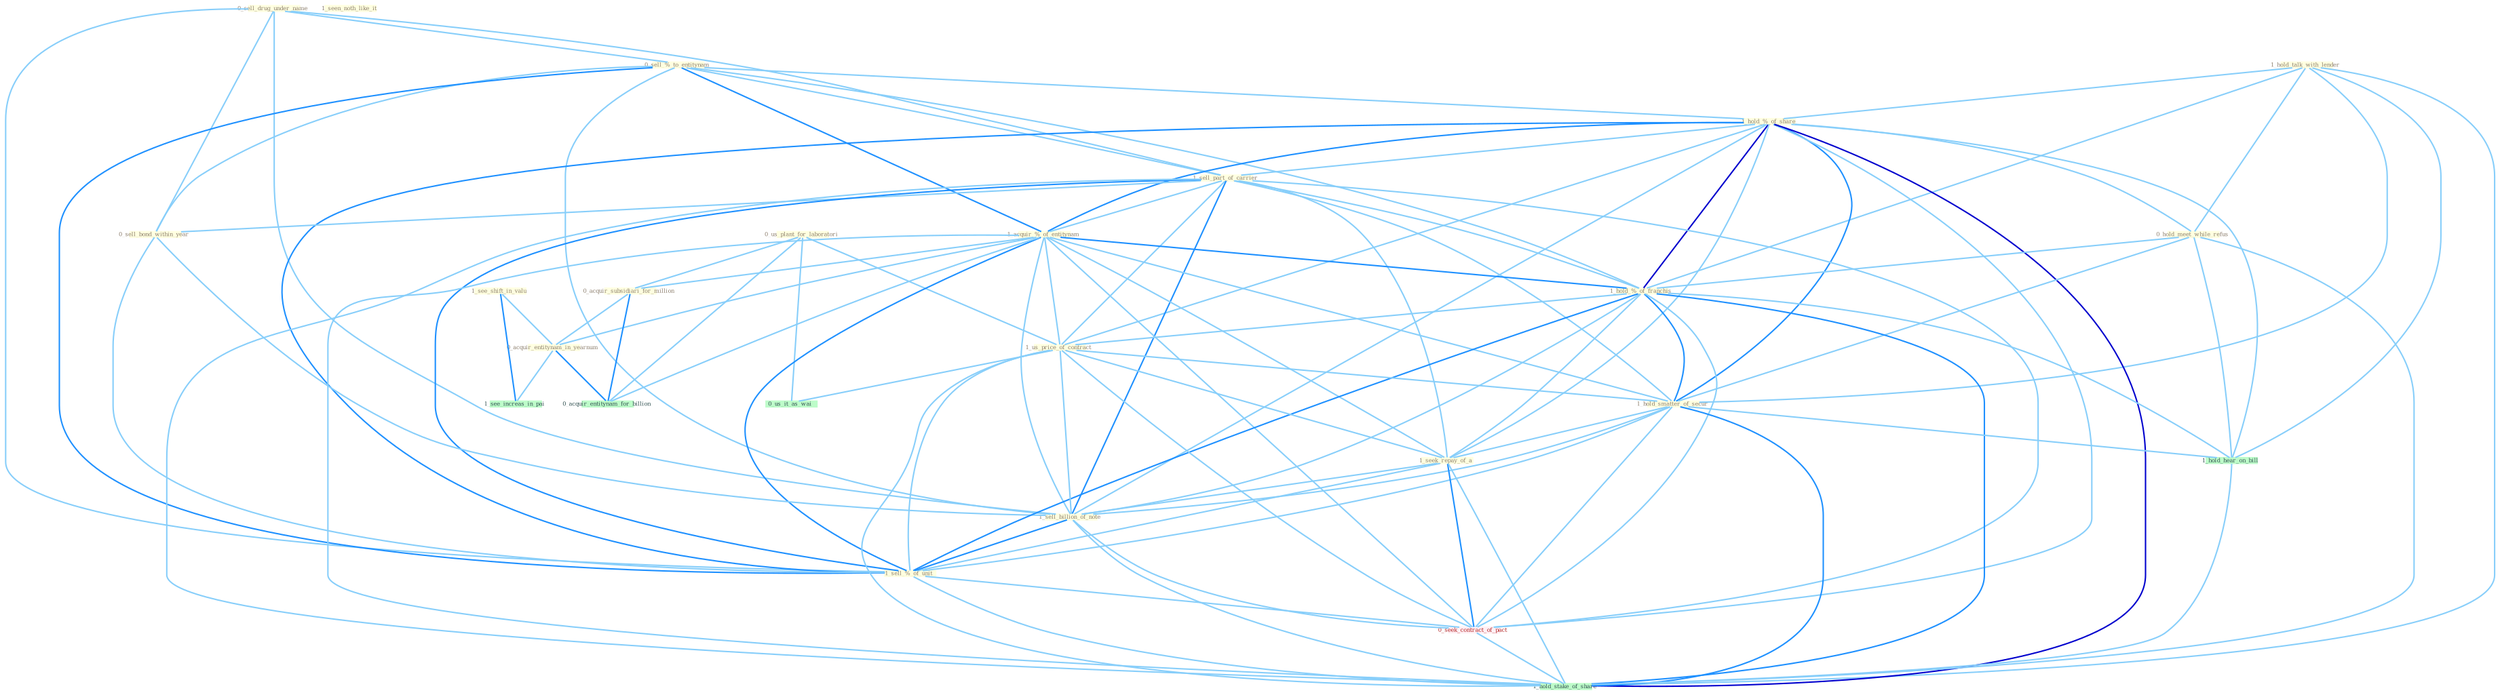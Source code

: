 Graph G{ 
    node
    [shape=polygon,style=filled,width=.5,height=.06,color="#BDFCC9",fixedsize=true,fontsize=4,
    fontcolor="#2f4f4f"];
    {node
    [color="#ffffe0", fontcolor="#8b7d6b"] "1_hold_talk_with_lender " "0_sell_drug_under_name " "0_sell_%_to_entitynam " "1_seen_noth_like_it " "1_hold_%_of_share " "1_sell_part_of_carrier " "0_us_plant_for_laboratori " "1_acquir_%_of_entitynam " "1_see_shift_in_valu " "0_sell_bond_within_year " "0_hold_meet_while_refus " "0_acquir_subsidiari_for_million " "1_hold_%_of_franchis " "0_acquir_entitynam_in_yearnum " "1_us_price_of_contract " "1_hold_smatter_of_secur " "1_seek_repay_of_a " "1_sell_billion_of_note " "1_sell_%_of_unit "}
{node [color="#fff0f5", fontcolor="#b22222"] "0_seek_contract_of_pact "}
edge [color="#B0E2FF"];

	"1_hold_talk_with_lender " -- "1_hold_%_of_share " [w="1", color="#87cefa" ];
	"1_hold_talk_with_lender " -- "0_hold_meet_while_refus " [w="1", color="#87cefa" ];
	"1_hold_talk_with_lender " -- "1_hold_%_of_franchis " [w="1", color="#87cefa" ];
	"1_hold_talk_with_lender " -- "1_hold_smatter_of_secur " [w="1", color="#87cefa" ];
	"1_hold_talk_with_lender " -- "1_hold_hear_on_bill " [w="1", color="#87cefa" ];
	"1_hold_talk_with_lender " -- "1_hold_stake_of_share " [w="1", color="#87cefa" ];
	"0_sell_drug_under_name " -- "0_sell_%_to_entitynam " [w="1", color="#87cefa" ];
	"0_sell_drug_under_name " -- "1_sell_part_of_carrier " [w="1", color="#87cefa" ];
	"0_sell_drug_under_name " -- "0_sell_bond_within_year " [w="1", color="#87cefa" ];
	"0_sell_drug_under_name " -- "1_sell_billion_of_note " [w="1", color="#87cefa" ];
	"0_sell_drug_under_name " -- "1_sell_%_of_unit " [w="1", color="#87cefa" ];
	"0_sell_%_to_entitynam " -- "1_hold_%_of_share " [w="1", color="#87cefa" ];
	"0_sell_%_to_entitynam " -- "1_sell_part_of_carrier " [w="1", color="#87cefa" ];
	"0_sell_%_to_entitynam " -- "1_acquir_%_of_entitynam " [w="2", color="#1e90ff" , len=0.8];
	"0_sell_%_to_entitynam " -- "0_sell_bond_within_year " [w="1", color="#87cefa" ];
	"0_sell_%_to_entitynam " -- "1_hold_%_of_franchis " [w="1", color="#87cefa" ];
	"0_sell_%_to_entitynam " -- "1_sell_billion_of_note " [w="1", color="#87cefa" ];
	"0_sell_%_to_entitynam " -- "1_sell_%_of_unit " [w="2", color="#1e90ff" , len=0.8];
	"1_hold_%_of_share " -- "1_sell_part_of_carrier " [w="1", color="#87cefa" ];
	"1_hold_%_of_share " -- "1_acquir_%_of_entitynam " [w="2", color="#1e90ff" , len=0.8];
	"1_hold_%_of_share " -- "0_hold_meet_while_refus " [w="1", color="#87cefa" ];
	"1_hold_%_of_share " -- "1_hold_%_of_franchis " [w="3", color="#0000cd" , len=0.6];
	"1_hold_%_of_share " -- "1_us_price_of_contract " [w="1", color="#87cefa" ];
	"1_hold_%_of_share " -- "1_hold_smatter_of_secur " [w="2", color="#1e90ff" , len=0.8];
	"1_hold_%_of_share " -- "1_seek_repay_of_a " [w="1", color="#87cefa" ];
	"1_hold_%_of_share " -- "1_sell_billion_of_note " [w="1", color="#87cefa" ];
	"1_hold_%_of_share " -- "1_sell_%_of_unit " [w="2", color="#1e90ff" , len=0.8];
	"1_hold_%_of_share " -- "0_seek_contract_of_pact " [w="1", color="#87cefa" ];
	"1_hold_%_of_share " -- "1_hold_hear_on_bill " [w="1", color="#87cefa" ];
	"1_hold_%_of_share " -- "1_hold_stake_of_share " [w="3", color="#0000cd" , len=0.6];
	"1_sell_part_of_carrier " -- "1_acquir_%_of_entitynam " [w="1", color="#87cefa" ];
	"1_sell_part_of_carrier " -- "0_sell_bond_within_year " [w="1", color="#87cefa" ];
	"1_sell_part_of_carrier " -- "1_hold_%_of_franchis " [w="1", color="#87cefa" ];
	"1_sell_part_of_carrier " -- "1_us_price_of_contract " [w="1", color="#87cefa" ];
	"1_sell_part_of_carrier " -- "1_hold_smatter_of_secur " [w="1", color="#87cefa" ];
	"1_sell_part_of_carrier " -- "1_seek_repay_of_a " [w="1", color="#87cefa" ];
	"1_sell_part_of_carrier " -- "1_sell_billion_of_note " [w="2", color="#1e90ff" , len=0.8];
	"1_sell_part_of_carrier " -- "1_sell_%_of_unit " [w="2", color="#1e90ff" , len=0.8];
	"1_sell_part_of_carrier " -- "0_seek_contract_of_pact " [w="1", color="#87cefa" ];
	"1_sell_part_of_carrier " -- "1_hold_stake_of_share " [w="1", color="#87cefa" ];
	"0_us_plant_for_laboratori " -- "0_acquir_subsidiari_for_million " [w="1", color="#87cefa" ];
	"0_us_plant_for_laboratori " -- "1_us_price_of_contract " [w="1", color="#87cefa" ];
	"0_us_plant_for_laboratori " -- "0_us_it_as_wai " [w="1", color="#87cefa" ];
	"0_us_plant_for_laboratori " -- "0_acquir_entitynam_for_billion " [w="1", color="#87cefa" ];
	"1_acquir_%_of_entitynam " -- "0_acquir_subsidiari_for_million " [w="1", color="#87cefa" ];
	"1_acquir_%_of_entitynam " -- "1_hold_%_of_franchis " [w="2", color="#1e90ff" , len=0.8];
	"1_acquir_%_of_entitynam " -- "0_acquir_entitynam_in_yearnum " [w="1", color="#87cefa" ];
	"1_acquir_%_of_entitynam " -- "1_us_price_of_contract " [w="1", color="#87cefa" ];
	"1_acquir_%_of_entitynam " -- "1_hold_smatter_of_secur " [w="1", color="#87cefa" ];
	"1_acquir_%_of_entitynam " -- "1_seek_repay_of_a " [w="1", color="#87cefa" ];
	"1_acquir_%_of_entitynam " -- "1_sell_billion_of_note " [w="1", color="#87cefa" ];
	"1_acquir_%_of_entitynam " -- "1_sell_%_of_unit " [w="2", color="#1e90ff" , len=0.8];
	"1_acquir_%_of_entitynam " -- "0_seek_contract_of_pact " [w="1", color="#87cefa" ];
	"1_acquir_%_of_entitynam " -- "0_acquir_entitynam_for_billion " [w="1", color="#87cefa" ];
	"1_acquir_%_of_entitynam " -- "1_hold_stake_of_share " [w="1", color="#87cefa" ];
	"1_see_shift_in_valu " -- "0_acquir_entitynam_in_yearnum " [w="1", color="#87cefa" ];
	"1_see_shift_in_valu " -- "1_see_increas_in_pai " [w="2", color="#1e90ff" , len=0.8];
	"0_sell_bond_within_year " -- "1_sell_billion_of_note " [w="1", color="#87cefa" ];
	"0_sell_bond_within_year " -- "1_sell_%_of_unit " [w="1", color="#87cefa" ];
	"0_hold_meet_while_refus " -- "1_hold_%_of_franchis " [w="1", color="#87cefa" ];
	"0_hold_meet_while_refus " -- "1_hold_smatter_of_secur " [w="1", color="#87cefa" ];
	"0_hold_meet_while_refus " -- "1_hold_hear_on_bill " [w="1", color="#87cefa" ];
	"0_hold_meet_while_refus " -- "1_hold_stake_of_share " [w="1", color="#87cefa" ];
	"0_acquir_subsidiari_for_million " -- "0_acquir_entitynam_in_yearnum " [w="1", color="#87cefa" ];
	"0_acquir_subsidiari_for_million " -- "0_acquir_entitynam_for_billion " [w="2", color="#1e90ff" , len=0.8];
	"1_hold_%_of_franchis " -- "1_us_price_of_contract " [w="1", color="#87cefa" ];
	"1_hold_%_of_franchis " -- "1_hold_smatter_of_secur " [w="2", color="#1e90ff" , len=0.8];
	"1_hold_%_of_franchis " -- "1_seek_repay_of_a " [w="1", color="#87cefa" ];
	"1_hold_%_of_franchis " -- "1_sell_billion_of_note " [w="1", color="#87cefa" ];
	"1_hold_%_of_franchis " -- "1_sell_%_of_unit " [w="2", color="#1e90ff" , len=0.8];
	"1_hold_%_of_franchis " -- "0_seek_contract_of_pact " [w="1", color="#87cefa" ];
	"1_hold_%_of_franchis " -- "1_hold_hear_on_bill " [w="1", color="#87cefa" ];
	"1_hold_%_of_franchis " -- "1_hold_stake_of_share " [w="2", color="#1e90ff" , len=0.8];
	"0_acquir_entitynam_in_yearnum " -- "0_acquir_entitynam_for_billion " [w="2", color="#1e90ff" , len=0.8];
	"0_acquir_entitynam_in_yearnum " -- "1_see_increas_in_pai " [w="1", color="#87cefa" ];
	"1_us_price_of_contract " -- "1_hold_smatter_of_secur " [w="1", color="#87cefa" ];
	"1_us_price_of_contract " -- "1_seek_repay_of_a " [w="1", color="#87cefa" ];
	"1_us_price_of_contract " -- "1_sell_billion_of_note " [w="1", color="#87cefa" ];
	"1_us_price_of_contract " -- "1_sell_%_of_unit " [w="1", color="#87cefa" ];
	"1_us_price_of_contract " -- "0_seek_contract_of_pact " [w="1", color="#87cefa" ];
	"1_us_price_of_contract " -- "0_us_it_as_wai " [w="1", color="#87cefa" ];
	"1_us_price_of_contract " -- "1_hold_stake_of_share " [w="1", color="#87cefa" ];
	"1_hold_smatter_of_secur " -- "1_seek_repay_of_a " [w="1", color="#87cefa" ];
	"1_hold_smatter_of_secur " -- "1_sell_billion_of_note " [w="1", color="#87cefa" ];
	"1_hold_smatter_of_secur " -- "1_sell_%_of_unit " [w="1", color="#87cefa" ];
	"1_hold_smatter_of_secur " -- "0_seek_contract_of_pact " [w="1", color="#87cefa" ];
	"1_hold_smatter_of_secur " -- "1_hold_hear_on_bill " [w="1", color="#87cefa" ];
	"1_hold_smatter_of_secur " -- "1_hold_stake_of_share " [w="2", color="#1e90ff" , len=0.8];
	"1_seek_repay_of_a " -- "1_sell_billion_of_note " [w="1", color="#87cefa" ];
	"1_seek_repay_of_a " -- "1_sell_%_of_unit " [w="1", color="#87cefa" ];
	"1_seek_repay_of_a " -- "0_seek_contract_of_pact " [w="2", color="#1e90ff" , len=0.8];
	"1_seek_repay_of_a " -- "1_hold_stake_of_share " [w="1", color="#87cefa" ];
	"1_sell_billion_of_note " -- "1_sell_%_of_unit " [w="2", color="#1e90ff" , len=0.8];
	"1_sell_billion_of_note " -- "0_seek_contract_of_pact " [w="1", color="#87cefa" ];
	"1_sell_billion_of_note " -- "1_hold_stake_of_share " [w="1", color="#87cefa" ];
	"1_sell_%_of_unit " -- "0_seek_contract_of_pact " [w="1", color="#87cefa" ];
	"1_sell_%_of_unit " -- "1_hold_stake_of_share " [w="1", color="#87cefa" ];
	"0_seek_contract_of_pact " -- "1_hold_stake_of_share " [w="1", color="#87cefa" ];
	"1_hold_hear_on_bill " -- "1_hold_stake_of_share " [w="1", color="#87cefa" ];
}